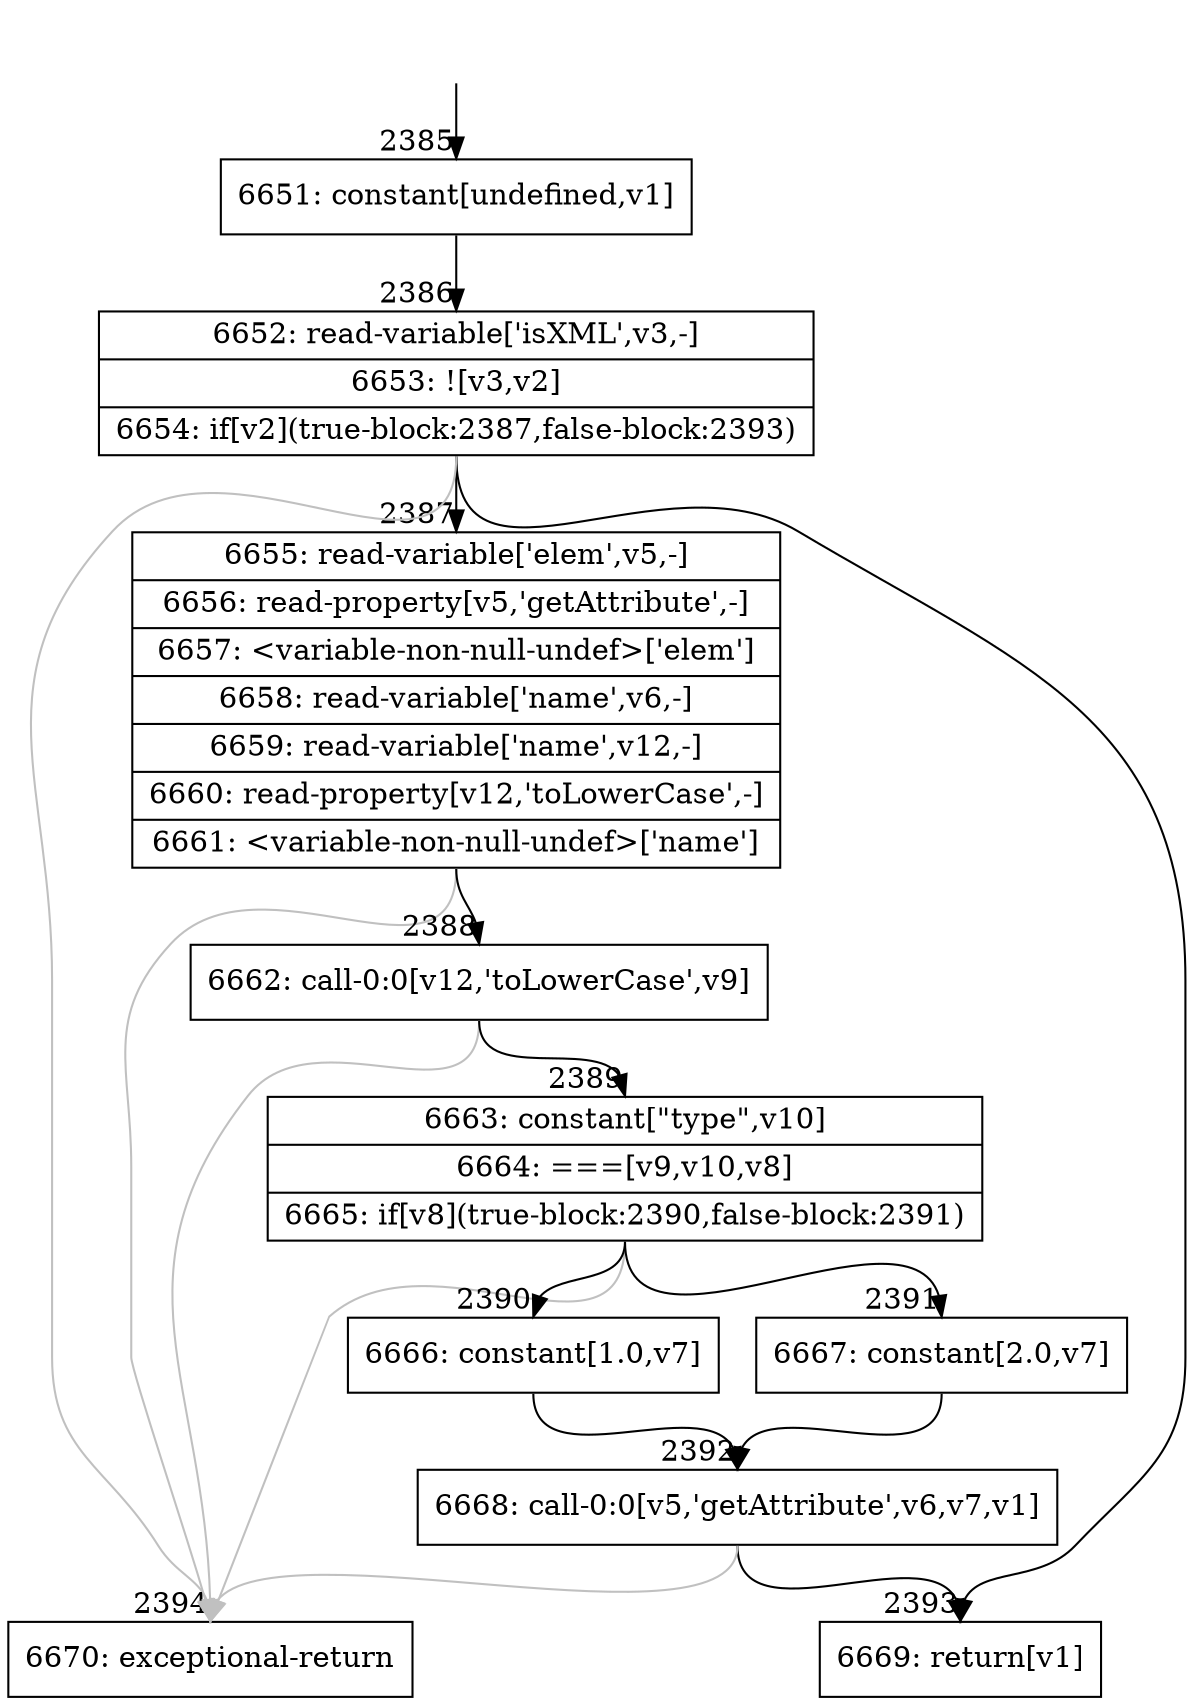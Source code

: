 digraph {
rankdir="TD"
BB_entry159[shape=none,label=""];
BB_entry159 -> BB2385 [tailport=s, headport=n, headlabel="    2385"]
BB2385 [shape=record label="{6651: constant[undefined,v1]}" ] 
BB2385 -> BB2386 [tailport=s, headport=n, headlabel="      2386"]
BB2386 [shape=record label="{6652: read-variable['isXML',v3,-]|6653: ![v3,v2]|6654: if[v2](true-block:2387,false-block:2393)}" ] 
BB2386 -> BB2387 [tailport=s, headport=n, headlabel="      2387"]
BB2386 -> BB2393 [tailport=s, headport=n, headlabel="      2393"]
BB2386 -> BB2394 [tailport=s, headport=n, color=gray, headlabel="      2394"]
BB2387 [shape=record label="{6655: read-variable['elem',v5,-]|6656: read-property[v5,'getAttribute',-]|6657: \<variable-non-null-undef\>['elem']|6658: read-variable['name',v6,-]|6659: read-variable['name',v12,-]|6660: read-property[v12,'toLowerCase',-]|6661: \<variable-non-null-undef\>['name']}" ] 
BB2387 -> BB2388 [tailport=s, headport=n, headlabel="      2388"]
BB2387 -> BB2394 [tailport=s, headport=n, color=gray]
BB2388 [shape=record label="{6662: call-0:0[v12,'toLowerCase',v9]}" ] 
BB2388 -> BB2389 [tailport=s, headport=n, headlabel="      2389"]
BB2388 -> BB2394 [tailport=s, headport=n, color=gray]
BB2389 [shape=record label="{6663: constant[\"type\",v10]|6664: ===[v9,v10,v8]|6665: if[v8](true-block:2390,false-block:2391)}" ] 
BB2389 -> BB2390 [tailport=s, headport=n, headlabel="      2390"]
BB2389 -> BB2391 [tailport=s, headport=n, headlabel="      2391"]
BB2389 -> BB2394 [tailport=s, headport=n, color=gray]
BB2390 [shape=record label="{6666: constant[1.0,v7]}" ] 
BB2390 -> BB2392 [tailport=s, headport=n, headlabel="      2392"]
BB2391 [shape=record label="{6667: constant[2.0,v7]}" ] 
BB2391 -> BB2392 [tailport=s, headport=n]
BB2392 [shape=record label="{6668: call-0:0[v5,'getAttribute',v6,v7,v1]}" ] 
BB2392 -> BB2393 [tailport=s, headport=n]
BB2392 -> BB2394 [tailport=s, headport=n, color=gray]
BB2393 [shape=record label="{6669: return[v1]}" ] 
BB2394 [shape=record label="{6670: exceptional-return}" ] 
}
